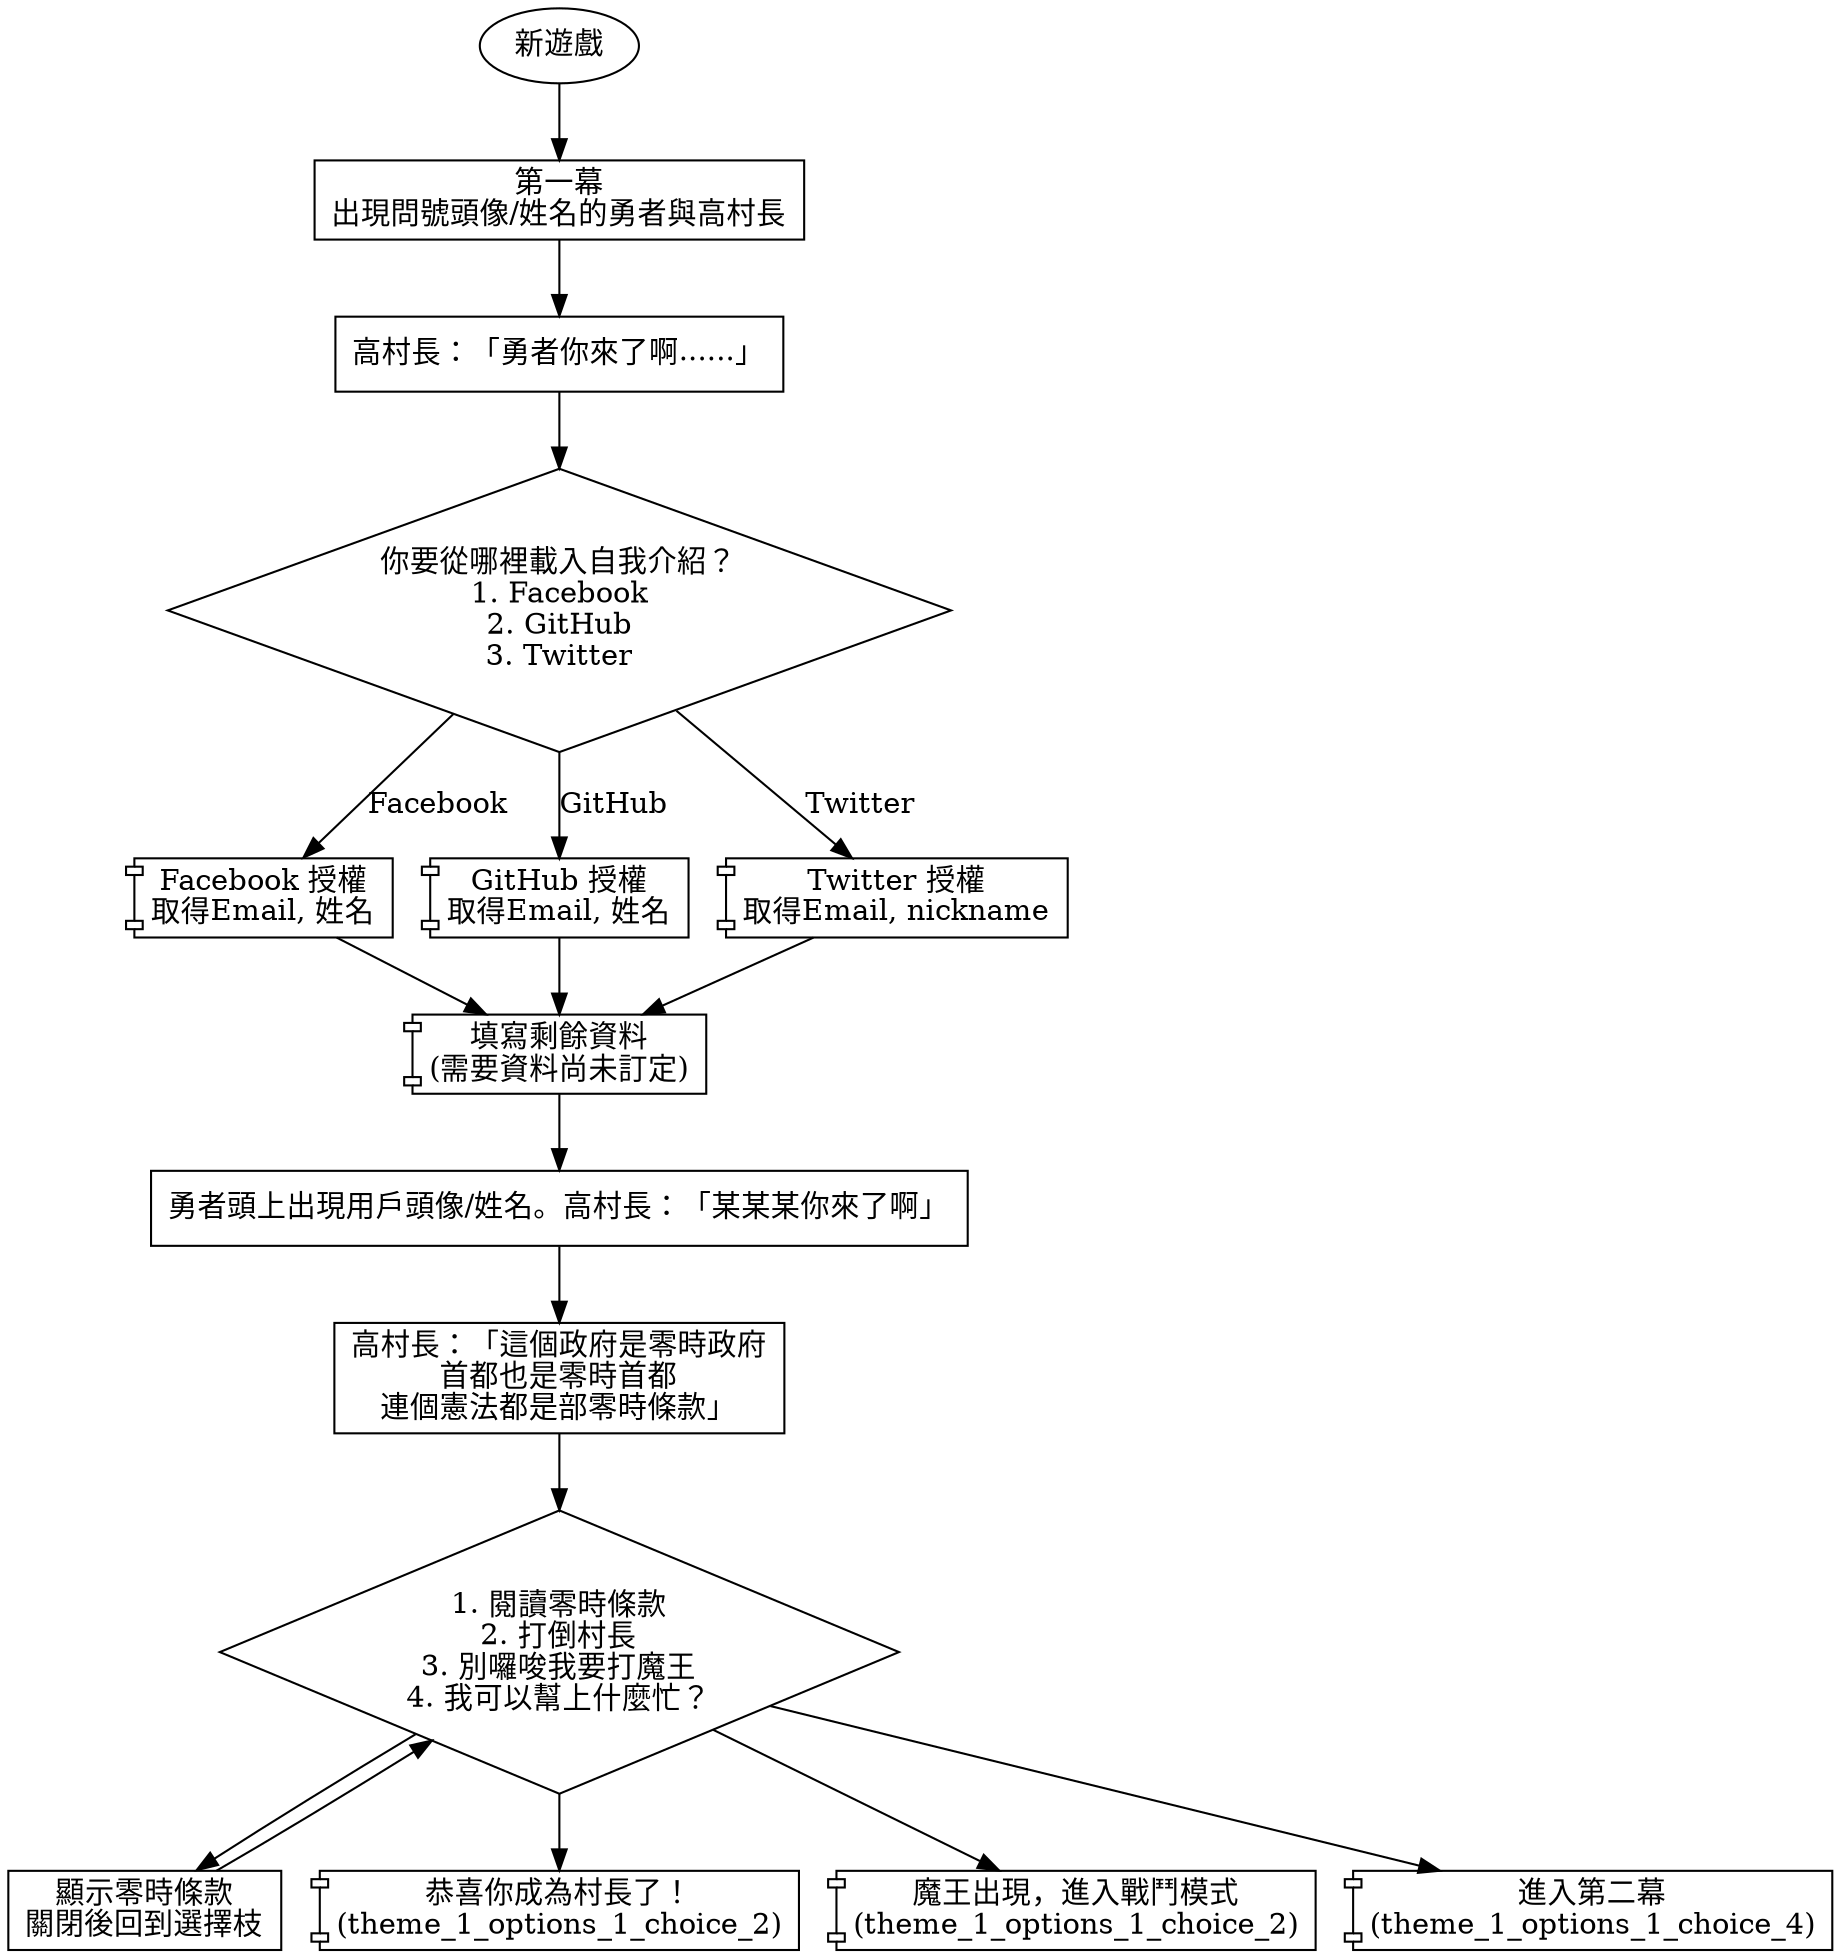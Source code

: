 digraph {

  new_game [label="新遊戲"]
  new_game -> theme_1_start

  theme_1_start [shape=box, label="第一幕\n出現問號頭像/姓名的勇者與高村長"]
  theme_1_start -> theme_1_1

  theme_1_1 [shape=box, label="高村長：「勇者你來了啊......」"]
  theme_1_1 -> load_intro

  load_intro [shape=diamond, label="你要從哪裡載入自我介紹？\n1. Facebook\n2. GitHub\n3. Twitter"]
  load_intro -> load_intro_from_facebook [label="Facebook"]
  load_intro -> load_intro_from_github [label="GitHub"]
  load_intro -> load_intro_from_twitter [label="Twitter"]

  load_intro_from_facebook [shape=component, label="Facebook 授權\n取得Email, 姓名"]
  load_intro_from_github [shape=component, label="GitHub 授權\n取得Email, 姓名"]
  load_intro_from_twitter [shape=component, label="Twitter 授權\n取得Email, nickname"]
  load_intro_from_facebook -> fill_intro
  load_intro_from_github -> fill_intro
  load_intro_from_twitter -> fill_intro

  fill_intro [shape=component, label="填寫剩餘資料\n(需要資料尚未訂定)"]
  fill_intro -> theme_1_2

  theme_1_2 [shape=box, label="勇者頭上出現用戶頭像/姓名。高村長：「某某某你來了啊」"]
  theme_1_2 -> theme_1_3

  theme_1_3 [shape=box, label="高村長：「這個政府是零時政府\n首都也是零時首都\n連個憲法都是部零時條款」"]
  theme_1_3 -> theme_1_options_1

  theme_1_options_1 [shape=diamond, label="1. 閱讀零時條款\n2. 打倒村長\n3. 別囉唆我要打魔王\n4. 我可以幫上什麼忙？"]
  theme_1_options_1 -> theme_1_options_1_choice_1
  theme_1_options_1 -> theme_1_options_1_choice_2
  theme_1_options_1 -> theme_1_options_1_choice_3
  theme_1_options_1 -> theme_1_options_1_choice_4

  theme_1_options_1_choice_1 [shape=box, label="顯示零時條款\n關閉後回到選擇枝"]
  theme_1_options_1_choice_1 -> theme_1_options_1
  theme_1_options_1_choice_2 [shape=component, label="恭喜你成為村長了！\n(theme_1_options_1_choice_2)"]
  theme_1_options_1_choice_3 [shape=component, label="魔王出現，進入戰鬥模式\n(theme_1_options_1_choice_2)"]
  theme_1_options_1_choice_4 [shape=component, label="進入第二幕\n(theme_1_options_1_choice_4)"]
}
